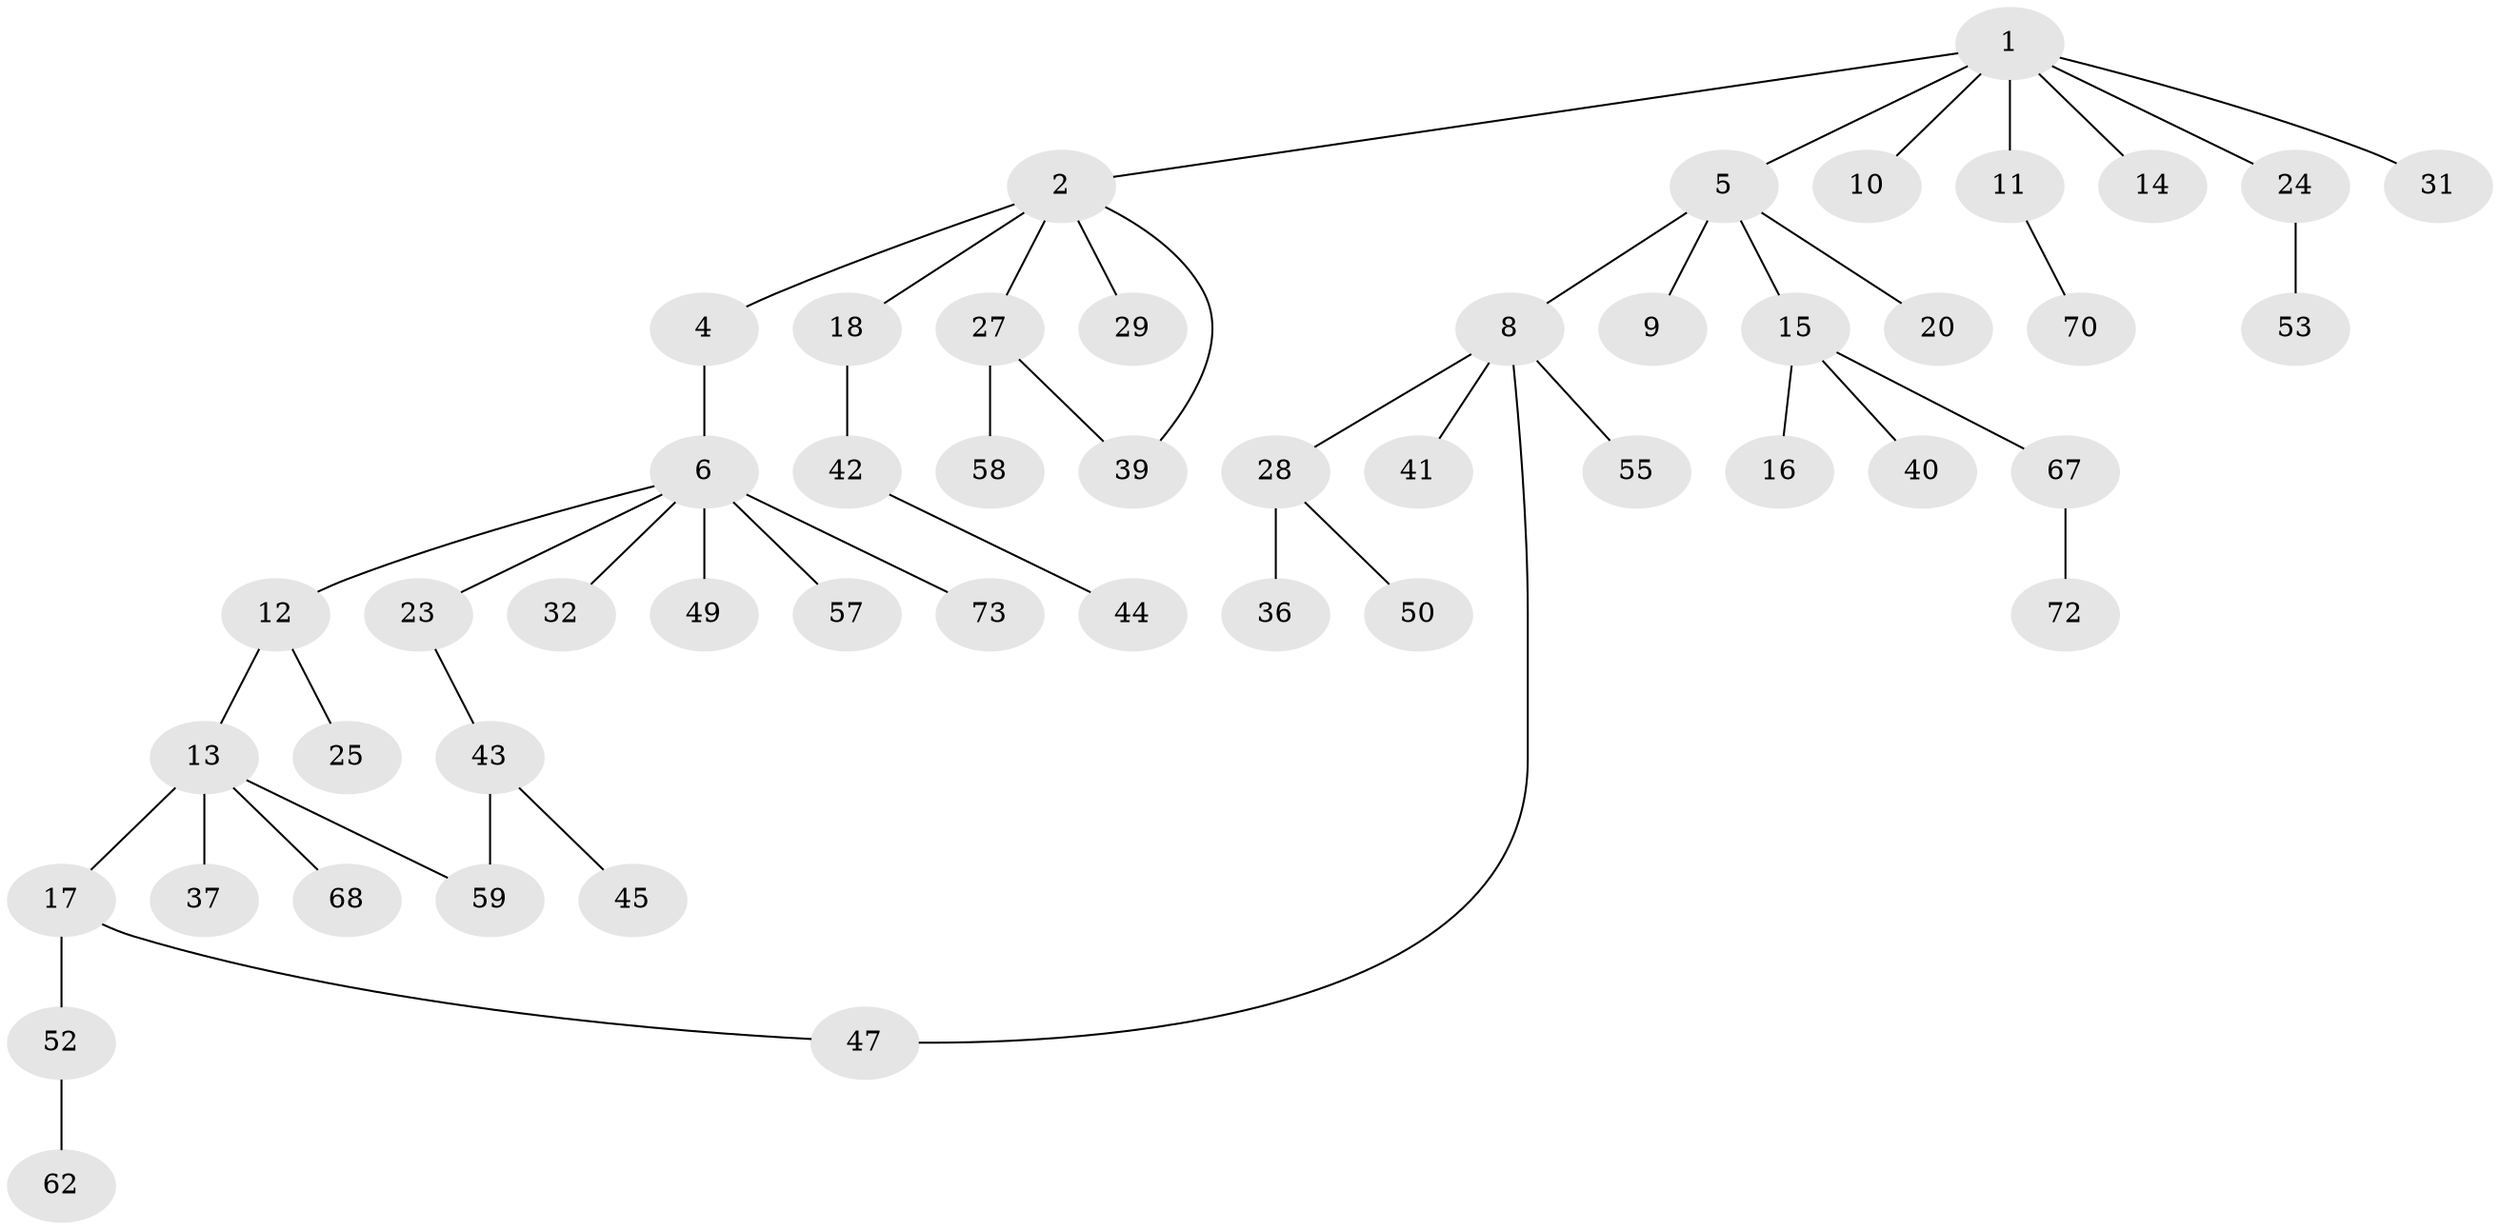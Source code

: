 // original degree distribution, {6: 0.04, 7: 0.013333333333333334, 3: 0.10666666666666667, 2: 0.28, 4: 0.09333333333333334, 1: 0.4666666666666667}
// Generated by graph-tools (version 1.1) at 2025/10/02/27/25 16:10:52]
// undirected, 49 vertices, 51 edges
graph export_dot {
graph [start="1"]
  node [color=gray90,style=filled];
  1 [super="+3"];
  2 [super="+51"];
  4;
  5 [super="+7"];
  6 [super="+21"];
  8 [super="+33"];
  9 [super="+30"];
  10;
  11 [super="+48"];
  12 [super="+64"];
  13 [super="+22"];
  14 [super="+35"];
  15 [super="+34"];
  16 [super="+54"];
  17 [super="+38"];
  18 [super="+19"];
  20;
  23;
  24 [super="+26"];
  25;
  27 [super="+46"];
  28 [super="+63"];
  29 [super="+74"];
  31 [super="+66"];
  32;
  36;
  37 [super="+71"];
  39 [super="+75"];
  40;
  41;
  42;
  43 [super="+60"];
  44 [super="+56"];
  45;
  47;
  49;
  50;
  52;
  53;
  55;
  57;
  58;
  59 [super="+61"];
  62 [super="+65"];
  67 [super="+69"];
  68;
  70;
  72;
  73;
  1 -- 2;
  1 -- 10;
  1 -- 11;
  1 -- 14;
  1 -- 24;
  1 -- 5;
  1 -- 31;
  2 -- 4;
  2 -- 18;
  2 -- 27;
  2 -- 29;
  2 -- 39;
  4 -- 6;
  5 -- 20;
  5 -- 8;
  5 -- 9;
  5 -- 15;
  6 -- 12;
  6 -- 23;
  6 -- 32;
  6 -- 73;
  6 -- 49;
  6 -- 57;
  8 -- 28;
  8 -- 47;
  8 -- 41;
  8 -- 55;
  11 -- 70;
  12 -- 13;
  12 -- 25;
  13 -- 17;
  13 -- 37;
  13 -- 59;
  13 -- 68;
  15 -- 16;
  15 -- 40;
  15 -- 67;
  17 -- 47;
  17 -- 52;
  18 -- 42;
  23 -- 43;
  24 -- 53;
  27 -- 39;
  27 -- 58;
  28 -- 36;
  28 -- 50;
  42 -- 44;
  43 -- 45;
  43 -- 59;
  52 -- 62;
  67 -- 72;
}
